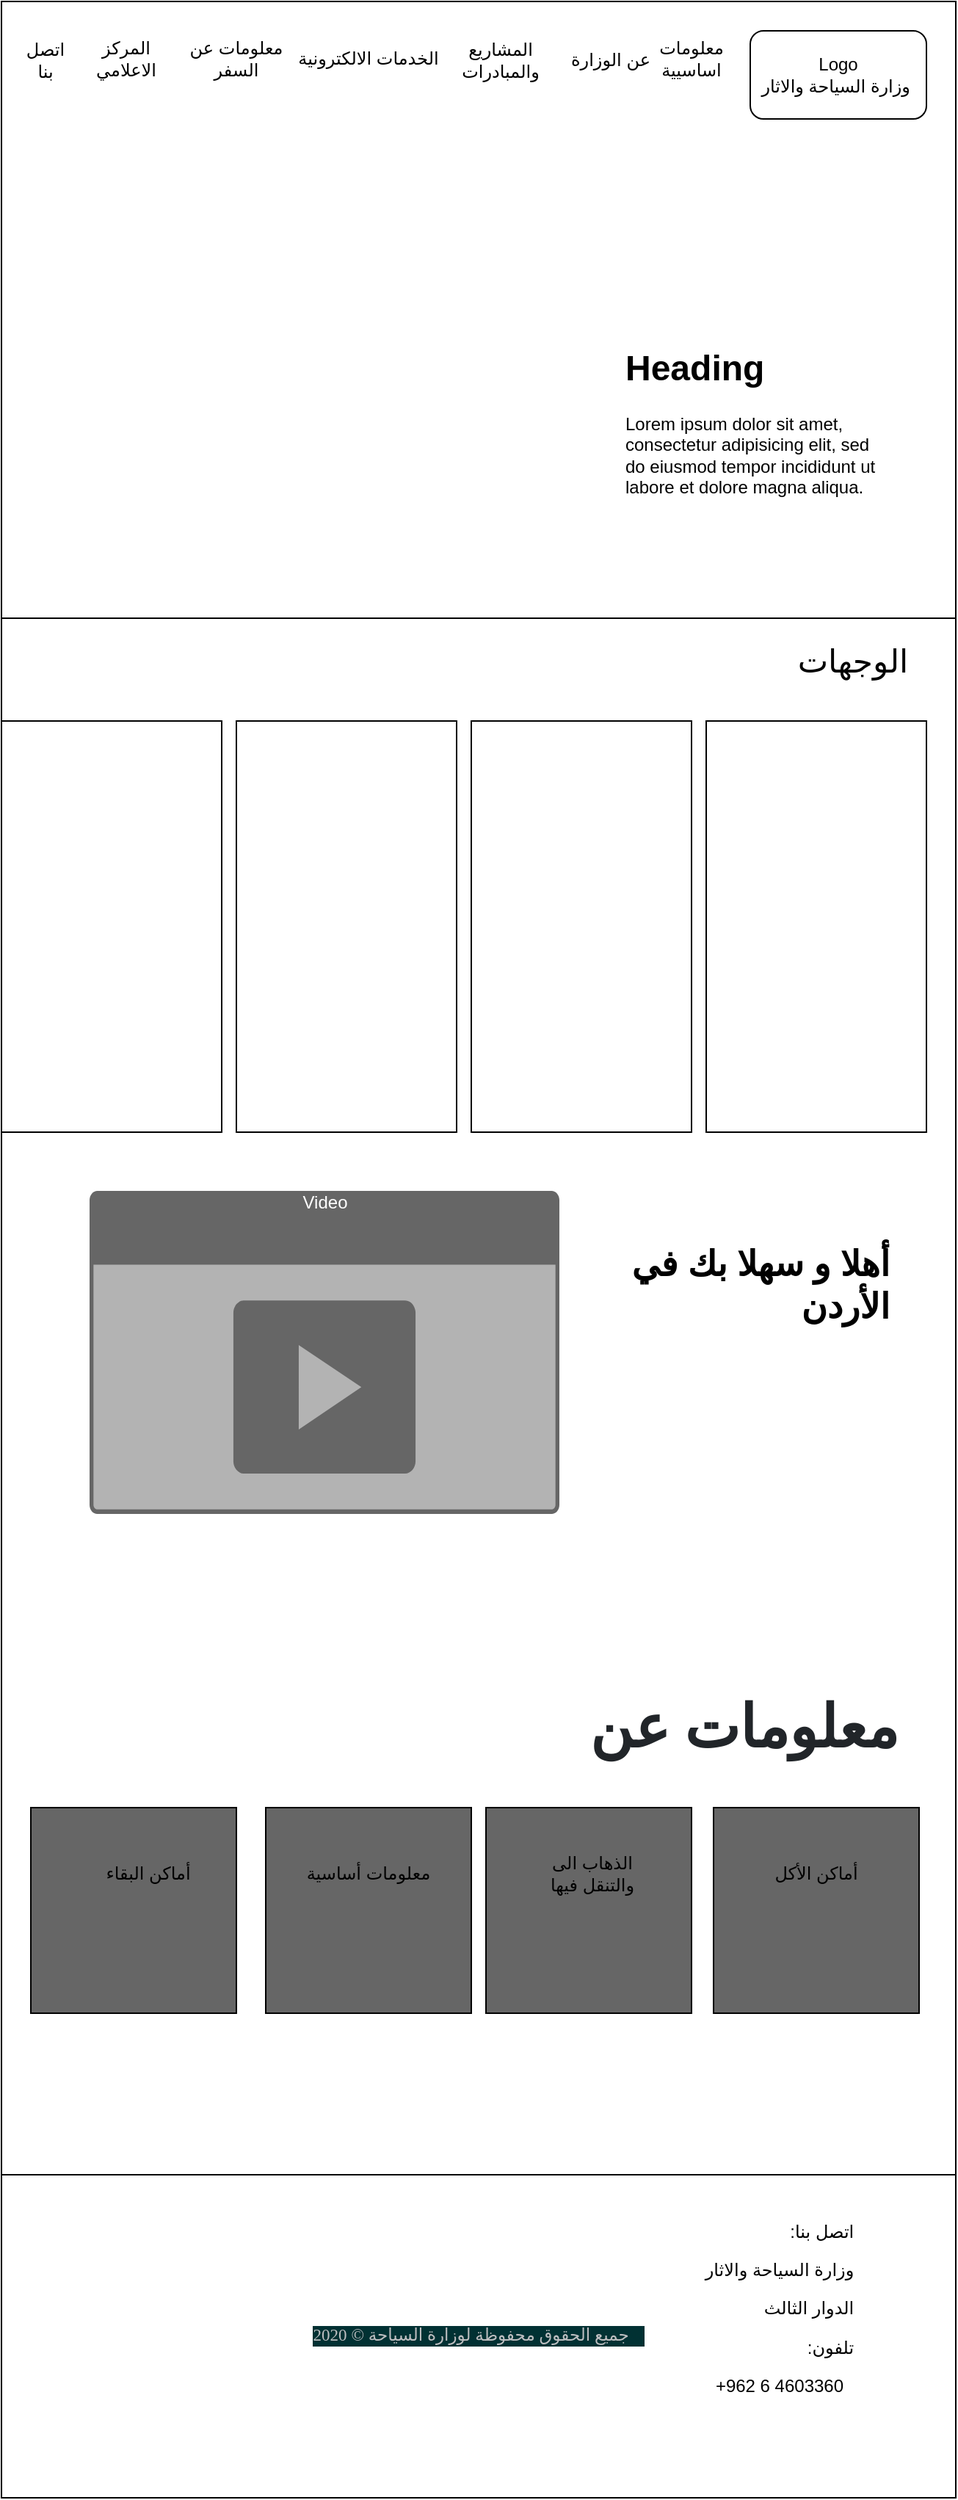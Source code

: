 <mxfile version="13.7.7" type="device"><diagram id="LOm8CQyLtoagjUFKzMI1" name="Page-1"><mxGraphModel dx="1038" dy="548" grid="1" gridSize="10" guides="1" tooltips="1" connect="1" arrows="1" fold="1" page="1" pageScale="1" pageWidth="827" pageHeight="1169" math="0" shadow="0"><root><mxCell id="0"/><mxCell id="1" parent="0"/><mxCell id="ZIgHVIBlUklQf9aH1wzD-1" value="" style="rounded=0;whiteSpace=wrap;html=1;" vertex="1" parent="1"><mxGeometry x="130" y="100" width="650" height="1700" as="geometry"/></mxCell><mxCell id="ZIgHVIBlUklQf9aH1wzD-15" value="&lt;font style=&quot;font-size: 22px&quot;&gt;الوجهات&lt;/font&gt;" style="text;html=1;strokeColor=none;fillColor=none;align=center;verticalAlign=middle;whiteSpace=wrap;rounded=0;" vertex="1" parent="1"><mxGeometry x="690" y="540" width="40" height="20" as="geometry"/></mxCell><mxCell id="ZIgHVIBlUklQf9aH1wzD-16" value="" style="rounded=0;whiteSpace=wrap;html=1;" vertex="1" parent="1"><mxGeometry x="610" y="590" width="150" height="280" as="geometry"/></mxCell><mxCell id="ZIgHVIBlUklQf9aH1wzD-17" value="" style="rounded=0;whiteSpace=wrap;html=1;" vertex="1" parent="1"><mxGeometry x="450" y="590" width="150" height="280" as="geometry"/></mxCell><mxCell id="ZIgHVIBlUklQf9aH1wzD-18" value="" style="rounded=0;whiteSpace=wrap;html=1;" vertex="1" parent="1"><mxGeometry x="290" y="590" width="150" height="280" as="geometry"/></mxCell><mxCell id="ZIgHVIBlUklQf9aH1wzD-19" value="" style="rounded=0;whiteSpace=wrap;html=1;" vertex="1" parent="1"><mxGeometry x="130" y="590" width="150" height="280" as="geometry"/></mxCell><mxCell id="ZIgHVIBlUklQf9aH1wzD-21" value="" style="rounded=0;whiteSpace=wrap;html=1;" vertex="1" parent="1"><mxGeometry x="130" y="100" width="650" height="420" as="geometry"/></mxCell><mxCell id="ZIgHVIBlUklQf9aH1wzD-22" value="Logo&lt;br&gt;وزارة السياحة والاثار&amp;nbsp;" style="rounded=1;whiteSpace=wrap;html=1;" vertex="1" parent="1"><mxGeometry x="640" y="120" width="120" height="60" as="geometry"/></mxCell><mxCell id="ZIgHVIBlUklQf9aH1wzD-23" value="معلومات اساسيية" style="text;html=1;strokeColor=none;fillColor=none;align=center;verticalAlign=middle;whiteSpace=wrap;rounded=0;" vertex="1" parent="1"><mxGeometry x="570" y="128.5" width="60" height="20" as="geometry"/></mxCell><mxCell id="ZIgHVIBlUklQf9aH1wzD-24" value="عن الوزارة" style="text;html=1;strokeColor=none;fillColor=none;align=center;verticalAlign=middle;whiteSpace=wrap;rounded=0;" vertex="1" parent="1"><mxGeometry x="510" y="130" width="70" height="20" as="geometry"/></mxCell><mxCell id="ZIgHVIBlUklQf9aH1wzD-25" value="المشاريع والمبادرات" style="text;html=1;strokeColor=none;fillColor=none;align=center;verticalAlign=middle;whiteSpace=wrap;rounded=0;" vertex="1" parent="1"><mxGeometry x="420" y="134.5" width="100" height="11" as="geometry"/></mxCell><mxCell id="ZIgHVIBlUklQf9aH1wzD-26" value="الخدمات الالكترونية" style="text;html=1;strokeColor=none;fillColor=none;align=center;verticalAlign=middle;whiteSpace=wrap;rounded=0;" vertex="1" parent="1"><mxGeometry x="320" y="128.5" width="120" height="20" as="geometry"/></mxCell><mxCell id="ZIgHVIBlUklQf9aH1wzD-27" value="معلومات عن السفر" style="text;html=1;strokeColor=none;fillColor=none;align=center;verticalAlign=middle;whiteSpace=wrap;rounded=0;" vertex="1" parent="1"><mxGeometry x="250" y="128.5" width="80" height="20" as="geometry"/></mxCell><mxCell id="ZIgHVIBlUklQf9aH1wzD-28" value="المركز الاعلامي" style="text;html=1;strokeColor=none;fillColor=none;align=center;verticalAlign=middle;whiteSpace=wrap;rounded=0;" vertex="1" parent="1"><mxGeometry x="180" y="128.5" width="70" height="20" as="geometry"/></mxCell><mxCell id="ZIgHVIBlUklQf9aH1wzD-29" value="اتصل بنا" style="text;html=1;strokeColor=none;fillColor=none;align=center;verticalAlign=middle;whiteSpace=wrap;rounded=0;" vertex="1" parent="1"><mxGeometry x="140" y="130" width="40" height="20" as="geometry"/></mxCell><mxCell id="ZIgHVIBlUklQf9aH1wzD-30" value="&lt;h1&gt;Heading&lt;/h1&gt;&lt;p&gt;Lorem ipsum dolor sit amet, consectetur adipisicing elit, sed do eiusmod tempor incididunt ut labore et dolore magna aliqua.&lt;/p&gt;" style="text;html=1;strokeColor=none;fillColor=none;spacing=5;spacingTop=-20;whiteSpace=wrap;overflow=hidden;rounded=0;" vertex="1" parent="1"><mxGeometry x="550" y="330" width="190" height="120" as="geometry"/></mxCell><mxCell id="ZIgHVIBlUklQf9aH1wzD-31" value="&lt;h1&gt;أهلا و سهلا بك في الأردن&lt;/h1&gt;" style="text;html=1;strokeColor=none;fillColor=none;spacing=5;spacingTop=-20;whiteSpace=wrap;overflow=hidden;rounded=0;align=right;" vertex="1" parent="1"><mxGeometry x="550" y="940" width="190" height="120" as="geometry"/></mxCell><mxCell id="ZIgHVIBlUklQf9aH1wzD-32" value="Video" style="html=1;strokeColor=none;labelPosition=center;verticalLabelPosition=middle;verticalAlign=top;align=center;fontSize=12;outlineConnect=0;spacingTop=-6;fontColor=#FFFFFF;shape=mxgraph.sitemap.video;fillColor=#666666;" vertex="1" parent="1"><mxGeometry x="190" y="910" width="320" height="220" as="geometry"/></mxCell><mxCell id="ZIgHVIBlUklQf9aH1wzD-35" value="&lt;h1 class=&quot;article&quot; style=&quot;box-sizing: border-box ; margin: 22px 18px ; line-height: 1.2 ; font-size: 2.5rem ; text-align: right ; padding: 0px 8px ; font-family: &amp;#34;cairo&amp;#34; ; color: rgb(33 , 37 , 41)&quot;&gt;معلومات عن السفر&lt;/h1&gt;&lt;h1&gt;&lt;br&gt;&lt;/h1&gt;" style="text;html=1;strokeColor=none;fillColor=none;spacing=5;spacingTop=-20;whiteSpace=wrap;overflow=hidden;rounded=0;" vertex="1" parent="1"><mxGeometry x="430" y="1240" width="340" height="60" as="geometry"/></mxCell><mxCell id="ZIgHVIBlUklQf9aH1wzD-36" value="" style="whiteSpace=wrap;html=1;aspect=fixed;fillColor=#666666;" vertex="1" parent="1"><mxGeometry x="615" y="1330" width="140" height="140" as="geometry"/></mxCell><mxCell id="ZIgHVIBlUklQf9aH1wzD-40" value="" style="whiteSpace=wrap;html=1;aspect=fixed;fillColor=#666666;" vertex="1" parent="1"><mxGeometry x="150" y="1330" width="140" height="140" as="geometry"/></mxCell><mxCell id="ZIgHVIBlUklQf9aH1wzD-41" value="" style="whiteSpace=wrap;html=1;aspect=fixed;fillColor=#666666;" vertex="1" parent="1"><mxGeometry x="310" y="1330" width="140" height="140" as="geometry"/></mxCell><mxCell id="ZIgHVIBlUklQf9aH1wzD-42" value="" style="whiteSpace=wrap;html=1;aspect=fixed;fillColor=#666666;" vertex="1" parent="1"><mxGeometry x="460" y="1330" width="140" height="140" as="geometry"/></mxCell><mxCell id="ZIgHVIBlUklQf9aH1wzD-43" value="أماكن الأكل" style="text;html=1;strokeColor=none;fillColor=none;align=center;verticalAlign=middle;whiteSpace=wrap;rounded=0;" vertex="1" parent="1"><mxGeometry x="650" y="1360" width="70" height="30" as="geometry"/></mxCell><mxCell id="ZIgHVIBlUklQf9aH1wzD-44" value="الذهاب الى والتنقل فيها" style="text;html=1;strokeColor=none;fillColor=none;align=center;verticalAlign=middle;whiteSpace=wrap;rounded=0;" vertex="1" parent="1"><mxGeometry x="485" y="1365" width="95" height="20" as="geometry"/></mxCell><mxCell id="ZIgHVIBlUklQf9aH1wzD-45" value="معلومات أساسية" style="text;html=1;strokeColor=none;fillColor=none;align=center;verticalAlign=middle;whiteSpace=wrap;rounded=0;" vertex="1" parent="1"><mxGeometry x="320" y="1365" width="120" height="20" as="geometry"/></mxCell><mxCell id="ZIgHVIBlUklQf9aH1wzD-46" value="أماكن البقاء" style="text;html=1;strokeColor=none;fillColor=none;align=center;verticalAlign=middle;whiteSpace=wrap;rounded=0;" vertex="1" parent="1"><mxGeometry x="180" y="1365" width="100" height="20" as="geometry"/></mxCell><mxCell id="ZIgHVIBlUklQf9aH1wzD-47" value="&lt;div class=&quot;sct-copyright&quot; style=&quot;box-sizing: border-box ; color: rgb(189 , 190 , 192) ; float: right ; padding-left: 0px ; padding-right: 0.9em ; font-family: &amp;#34;newfont&amp;#34; ; font-size: 11.52px ; text-align: left ; background-color: rgb(1 , 49 , 51)&quot;&gt;جميع الحقوق محفوظة لوزارة السياحة ©&amp;nbsp;2020&lt;/div&gt;&lt;div&gt;&lt;br&gt;&lt;/div&gt;" style="rounded=0;whiteSpace=wrap;html=1;" vertex="1" parent="1"><mxGeometry x="130" y="1580" width="650" height="220" as="geometry"/></mxCell><mxCell id="ZIgHVIBlUklQf9aH1wzD-48" value="&lt;p class=&quot;MsoNormal&quot; align=&quot;right&quot; style=&quot;text-align: right&quot;&gt;&lt;span lang=&quot;AR-SA&quot; dir=&quot;RTL&quot; style=&quot;font-family: &amp;#34;arial&amp;#34; , sans-serif&quot;&gt;&lt;span style=&quot;background-color: rgb(255 , 255 , 255)&quot;&gt;اتصل بنا:&lt;/span&gt;&lt;span style=&quot;background-color: yellow&quot;&gt;&lt;/span&gt;&lt;/span&gt;&lt;/p&gt;&lt;p class=&quot;MsoNormal&quot; align=&quot;right&quot; style=&quot;text-align: right&quot;&gt;&lt;span lang=&quot;AR-SA&quot; dir=&quot;RTL&quot; style=&quot;font-family: &amp;#34;arial&amp;#34; , sans-serif&quot;&gt;&lt;span style=&quot;background-color: rgb(255 , 255 , 255)&quot;&gt;وزارة السياحة والاثار&lt;/span&gt;&lt;/span&gt;&lt;/p&gt;&lt;p class=&quot;MsoNormal&quot; align=&quot;right&quot; style=&quot;text-align: right&quot;&gt;&lt;span lang=&quot;AR-SA&quot; dir=&quot;RTL&quot; style=&quot;font-family: &amp;#34;arial&amp;#34; , sans-serif&quot;&gt;&lt;span style=&quot;background-color: rgb(255 , 255 , 255)&quot;&gt;الدوار الثالث&amp;nbsp;&lt;/span&gt;&lt;/span&gt;&lt;/p&gt;&lt;p class=&quot;MsoNormal&quot; align=&quot;right&quot; style=&quot;text-align: right&quot;&gt;&lt;span lang=&quot;AR-SA&quot; dir=&quot;RTL&quot; style=&quot;font-family: &amp;#34;arial&amp;#34; , sans-serif&quot;&gt;&lt;span style=&quot;background-color: rgb(255 , 255 , 255)&quot;&gt;تلفون:&lt;/span&gt;&lt;/span&gt;&lt;/p&gt;&lt;span style=&quot;line-height: 107% ; font-family: &amp;#34;arial&amp;#34; , sans-serif&quot;&gt;&lt;font style=&quot;font-size: 12px&quot;&gt;+962 6 4603360&lt;/font&gt;&lt;/span&gt;" style="text;html=1;strokeColor=none;fillColor=none;align=center;verticalAlign=middle;whiteSpace=wrap;rounded=0;" vertex="1" parent="1"><mxGeometry x="580" y="1600" width="160" height="130" as="geometry"/></mxCell></root></mxGraphModel></diagram></mxfile>
